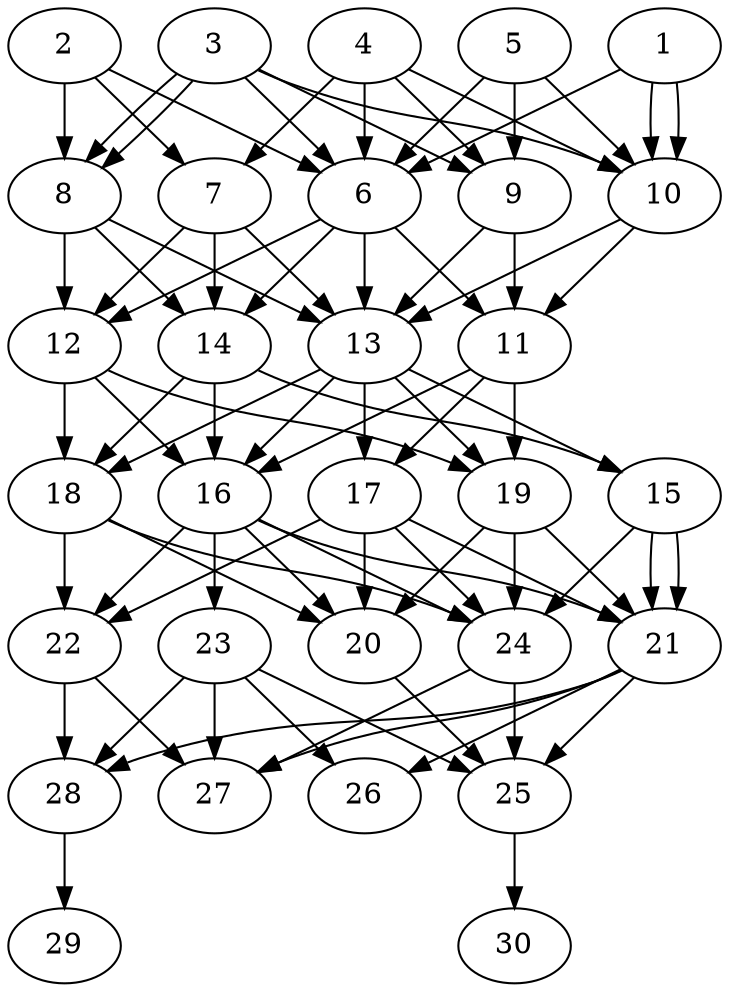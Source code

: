 // DAG automatically generated by daggen at Thu Oct  3 14:04:18 2019
// ./daggen --dot -n 30 --ccr 0.4 --fat 0.5 --regular 0.9 --density 0.9 --mindata 5242880 --maxdata 52428800 
digraph G {
  1 [size="38225920", alpha="0.10", expect_size="15290368"] 
  1 -> 6 [size ="15290368"]
  1 -> 10 [size ="15290368"]
  1 -> 10 [size ="15290368"]
  2 [size="104079360", alpha="0.00", expect_size="41631744"] 
  2 -> 6 [size ="41631744"]
  2 -> 7 [size ="41631744"]
  2 -> 8 [size ="41631744"]
  3 [size="117424640", alpha="0.09", expect_size="46969856"] 
  3 -> 6 [size ="46969856"]
  3 -> 8 [size ="46969856"]
  3 -> 8 [size ="46969856"]
  3 -> 9 [size ="46969856"]
  3 -> 10 [size ="46969856"]
  4 [size="19896320", alpha="0.20", expect_size="7958528"] 
  4 -> 6 [size ="7958528"]
  4 -> 7 [size ="7958528"]
  4 -> 9 [size ="7958528"]
  4 -> 10 [size ="7958528"]
  5 [size="94231040", alpha="0.05", expect_size="37692416"] 
  5 -> 6 [size ="37692416"]
  5 -> 9 [size ="37692416"]
  5 -> 10 [size ="37692416"]
  6 [size="47869440", alpha="0.02", expect_size="19147776"] 
  6 -> 11 [size ="19147776"]
  6 -> 12 [size ="19147776"]
  6 -> 13 [size ="19147776"]
  6 -> 14 [size ="19147776"]
  7 [size="119841280", alpha="0.06", expect_size="47936512"] 
  7 -> 12 [size ="47936512"]
  7 -> 13 [size ="47936512"]
  7 -> 14 [size ="47936512"]
  8 [size="24660480", alpha="0.08", expect_size="9864192"] 
  8 -> 12 [size ="9864192"]
  8 -> 13 [size ="9864192"]
  8 -> 14 [size ="9864192"]
  9 [size="121991680", alpha="0.15", expect_size="48796672"] 
  9 -> 11 [size ="48796672"]
  9 -> 13 [size ="48796672"]
  10 [size="101637120", alpha="0.00", expect_size="40654848"] 
  10 -> 11 [size ="40654848"]
  10 -> 13 [size ="40654848"]
  11 [size="87674880", alpha="0.05", expect_size="35069952"] 
  11 -> 16 [size ="35069952"]
  11 -> 17 [size ="35069952"]
  11 -> 19 [size ="35069952"]
  12 [size="26298880", alpha="0.05", expect_size="10519552"] 
  12 -> 16 [size ="10519552"]
  12 -> 18 [size ="10519552"]
  12 -> 19 [size ="10519552"]
  13 [size="26631680", alpha="0.16", expect_size="10652672"] 
  13 -> 15 [size ="10652672"]
  13 -> 16 [size ="10652672"]
  13 -> 17 [size ="10652672"]
  13 -> 18 [size ="10652672"]
  13 -> 19 [size ="10652672"]
  14 [size="78220800", alpha="0.17", expect_size="31288320"] 
  14 -> 15 [size ="31288320"]
  14 -> 16 [size ="31288320"]
  14 -> 18 [size ="31288320"]
  15 [size="75850240", alpha="0.04", expect_size="30340096"] 
  15 -> 21 [size ="30340096"]
  15 -> 21 [size ="30340096"]
  15 -> 24 [size ="30340096"]
  16 [size="105026560", alpha="0.16", expect_size="42010624"] 
  16 -> 20 [size ="42010624"]
  16 -> 21 [size ="42010624"]
  16 -> 22 [size ="42010624"]
  16 -> 23 [size ="42010624"]
  16 -> 24 [size ="42010624"]
  17 [size="117831680", alpha="0.18", expect_size="47132672"] 
  17 -> 20 [size ="47132672"]
  17 -> 21 [size ="47132672"]
  17 -> 22 [size ="47132672"]
  17 -> 24 [size ="47132672"]
  18 [size="36387840", alpha="0.01", expect_size="14555136"] 
  18 -> 20 [size ="14555136"]
  18 -> 22 [size ="14555136"]
  18 -> 24 [size ="14555136"]
  19 [size="81625600", alpha="0.13", expect_size="32650240"] 
  19 -> 20 [size ="32650240"]
  19 -> 21 [size ="32650240"]
  19 -> 24 [size ="32650240"]
  20 [size="49320960", alpha="0.01", expect_size="19728384"] 
  20 -> 25 [size ="19728384"]
  21 [size="49390080", alpha="0.12", expect_size="19756032"] 
  21 -> 25 [size ="19756032"]
  21 -> 26 [size ="19756032"]
  21 -> 27 [size ="19756032"]
  21 -> 28 [size ="19756032"]
  22 [size="76129280", alpha="0.19", expect_size="30451712"] 
  22 -> 27 [size ="30451712"]
  22 -> 28 [size ="30451712"]
  23 [size="107837440", alpha="0.03", expect_size="43134976"] 
  23 -> 25 [size ="43134976"]
  23 -> 26 [size ="43134976"]
  23 -> 27 [size ="43134976"]
  23 -> 28 [size ="43134976"]
  24 [size="84825600", alpha="0.09", expect_size="33930240"] 
  24 -> 25 [size ="33930240"]
  24 -> 27 [size ="33930240"]
  25 [size="67325440", alpha="0.08", expect_size="26930176"] 
  25 -> 30 [size ="26930176"]
  26 [size="92843520", alpha="0.14", expect_size="37137408"] 
  27 [size="68682240", alpha="0.17", expect_size="27472896"] 
  28 [size="57966080", alpha="0.02", expect_size="23186432"] 
  28 -> 29 [size ="23186432"]
  29 [size="61790720", alpha="0.06", expect_size="24716288"] 
  30 [size="22850560", alpha="0.05", expect_size="9140224"] 
}

